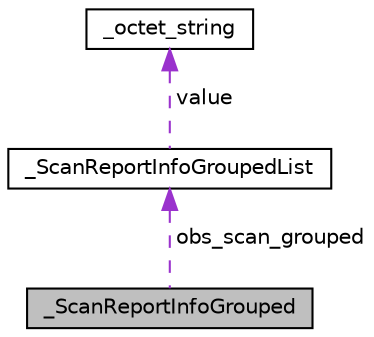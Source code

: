 digraph "_ScanReportInfoGrouped"
{
  edge [fontname="Helvetica",fontsize="10",labelfontname="Helvetica",labelfontsize="10"];
  node [fontname="Helvetica",fontsize="10",shape=record];
  Node1 [label="_ScanReportInfoGrouped",height=0.2,width=0.4,color="black", fillcolor="grey75", style="filled", fontcolor="black"];
  Node2 -> Node1 [dir="back",color="darkorchid3",fontsize="10",style="dashed",label=" obs_scan_grouped" ];
  Node2 [label="_ScanReportInfoGroupedList",height=0.2,width=0.4,color="black", fillcolor="white", style="filled",URL="$struct___scan_report_info_grouped_list.html"];
  Node3 -> Node2 [dir="back",color="darkorchid3",fontsize="10",style="dashed",label=" value" ];
  Node3 [label="_octet_string",height=0.2,width=0.4,color="black", fillcolor="white", style="filled",URL="$struct__octet__string.html"];
}
